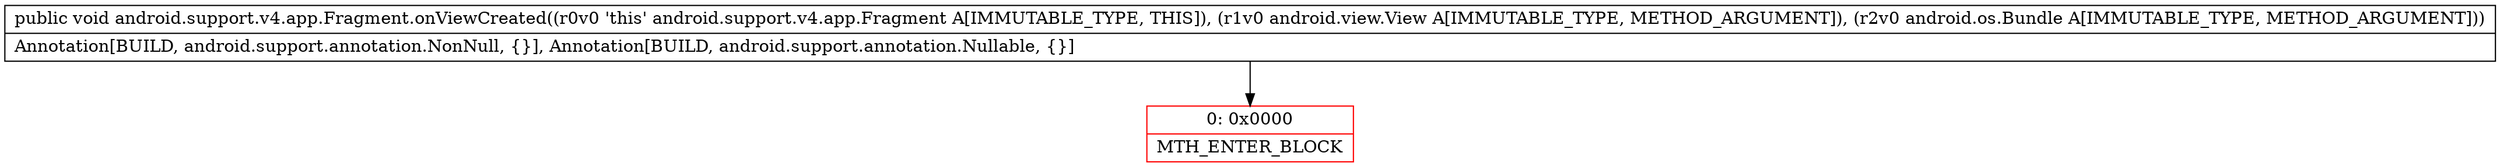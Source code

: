 digraph "CFG forandroid.support.v4.app.Fragment.onViewCreated(Landroid\/view\/View;Landroid\/os\/Bundle;)V" {
subgraph cluster_Region_2035556431 {
label = "R(0)";
node [shape=record,color=blue];
}
Node_0 [shape=record,color=red,label="{0\:\ 0x0000|MTH_ENTER_BLOCK\l}"];
MethodNode[shape=record,label="{public void android.support.v4.app.Fragment.onViewCreated((r0v0 'this' android.support.v4.app.Fragment A[IMMUTABLE_TYPE, THIS]), (r1v0 android.view.View A[IMMUTABLE_TYPE, METHOD_ARGUMENT]), (r2v0 android.os.Bundle A[IMMUTABLE_TYPE, METHOD_ARGUMENT]))  | Annotation[BUILD, android.support.annotation.NonNull, \{\}], Annotation[BUILD, android.support.annotation.Nullable, \{\}]\l}"];
MethodNode -> Node_0;
}

